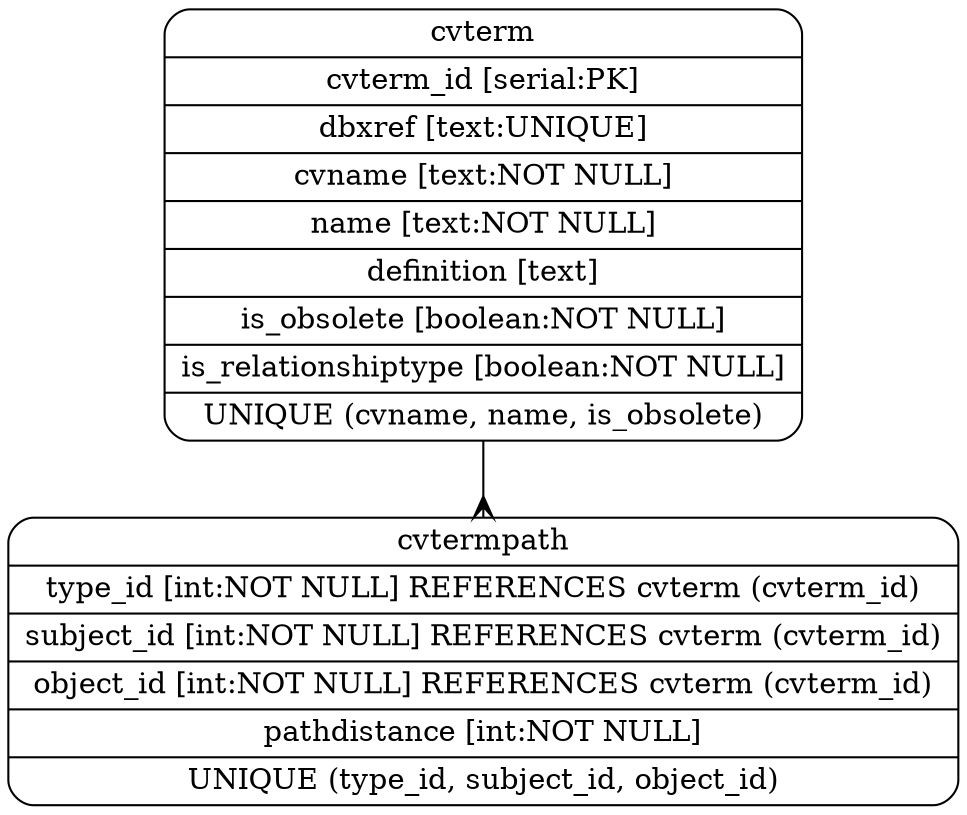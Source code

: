 digraph vocab_diagram {

    ratio="fill";
    node [shape=Mrecord];

    subgraph vocab {

        cvterm [label="{cvterm|\
        <pk> cvterm_id [serial:PK]|\
        dbxref [text:UNIQUE]|\
        cvname [text:NOT NULL]|\
        name [text:NOT NULL]|\
        definition [text]|\
        is_obsolete [boolean:NOT NULL]|\
        is_relationshiptype [boolean:NOT NULL]|\
        UNIQUE (cvname, name, is_obsolete)
        }"];

        cvtermpath [label="{cvtermpath|\
        <tid> type_id [int:NOT NULL] REFERENCES cvterm (cvterm_id)|\
        <sid> subject_id [int:NOT NULL] REFERENCES cvterm (cvterm_id)|\
        <oid> object_id [int:NOT NULL] REFERENCES cvterm (cvterm_id)|\
        pathdistance [int:NOT NULL]|\
        UNIQUE (type_id, subject_id, object_id)
        }"];
    
        cvterm -> {cvtermpath:tid cvtermpath:sid cvtermpath:oid} [arrowhead=crow arrowtail=none]; 
    }
}
